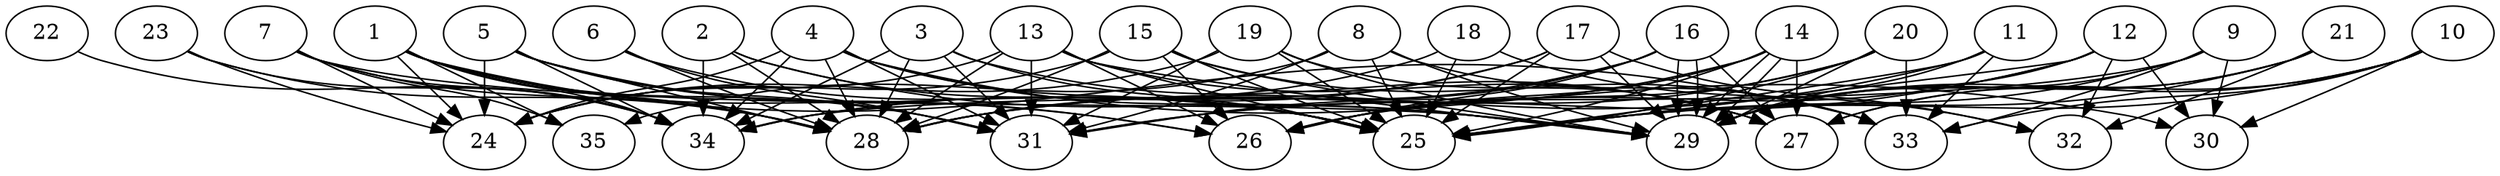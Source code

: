 // DAG (tier=3-complex, mode=compute, n=35, ccr=0.452, fat=0.875, density=0.792, regular=0.288, jump=0.211, mindata=1048576, maxdata=16777216)
// DAG automatically generated by daggen at Sun Aug 24 16:33:34 2025
// /home/ermia/Project/Environments/daggen/bin/daggen --dot --ccr 0.452 --fat 0.875 --regular 0.288 --density 0.792 --jump 0.211 --mindata 1048576 --maxdata 16777216 -n 35 
digraph G {
  1 [size="3909796951485661", alpha="0.01", expect_size="1954898475742830"]
  1 -> 24 [size ="193676391219200"]
  1 -> 26 [size ="193676391219200"]
  1 -> 28 [size ="193676391219200"]
  1 -> 31 [size ="193676391219200"]
  1 -> 33 [size ="193676391219200"]
  1 -> 34 [size ="193676391219200"]
  1 -> 35 [size ="193676391219200"]
  2 [size="4586210521513984000000", alpha="0.08", expect_size="2293105260756992000000"]
  2 -> 25 [size ="2208306298880000"]
  2 -> 28 [size ="2208306298880000"]
  2 -> 29 [size ="2208306298880000"]
  2 -> 34 [size ="2208306298880000"]
  3 [size="2632425574904832720896", alpha="0.06", expect_size="1316212787452416360448"]
  3 -> 25 [size ="1525202076827648"]
  3 -> 27 [size ="1525202076827648"]
  3 -> 28 [size ="1525202076827648"]
  3 -> 31 [size ="1525202076827648"]
  3 -> 34 [size ="1525202076827648"]
  4 [size="1651512808377036032", alpha="0.05", expect_size="825756404188518016"]
  4 -> 24 [size ="1469392407756800"]
  4 -> 25 [size ="1469392407756800"]
  4 -> 28 [size ="1469392407756800"]
  4 -> 29 [size ="1469392407756800"]
  4 -> 30 [size ="1469392407756800"]
  4 -> 31 [size ="1469392407756800"]
  4 -> 34 [size ="1469392407756800"]
  5 [size="2694996714791632896000", alpha="0.11", expect_size="1347498357395816448000"]
  5 -> 24 [size ="1549276073164800"]
  5 -> 25 [size ="1549276073164800"]
  5 -> 26 [size ="1549276073164800"]
  5 -> 28 [size ="1549276073164800"]
  5 -> 31 [size ="1549276073164800"]
  5 -> 34 [size ="1549276073164800"]
  6 [size="91804526136146336", alpha="0.15", expect_size="45902263068073168"]
  6 -> 25 [size ="72902909100032"]
  6 -> 28 [size ="72902909100032"]
  6 -> 31 [size ="72902909100032"]
  7 [size="51278867724448944", alpha="0.07", expect_size="25639433862224472"]
  7 -> 24 [size ="47038481825792"]
  7 -> 28 [size ="47038481825792"]
  7 -> 29 [size ="47038481825792"]
  7 -> 34 [size ="47038481825792"]
  7 -> 35 [size ="47038481825792"]
  8 [size="33009361939765396", alpha="0.17", expect_size="16504680969882698"]
  8 -> 25 [size ="918162035965952"]
  8 -> 29 [size ="918162035965952"]
  8 -> 31 [size ="918162035965952"]
  8 -> 33 [size ="918162035965952"]
  8 -> 35 [size ="918162035965952"]
  9 [size="477075202836564800", alpha="0.14", expect_size="238537601418282400"]
  9 -> 25 [size ="1214612464730112"]
  9 -> 29 [size ="1214612464730112"]
  9 -> 30 [size ="1214612464730112"]
  9 -> 33 [size ="1214612464730112"]
  9 -> 34 [size ="1214612464730112"]
  10 [size="666442791026372", alpha="0.16", expect_size="333221395513186"]
  10 -> 25 [size ="11463544537088"]
  10 -> 27 [size ="11463544537088"]
  10 -> 29 [size ="11463544537088"]
  10 -> 30 [size ="11463544537088"]
  10 -> 33 [size ="11463544537088"]
  11 [size="699095273691608064", alpha="0.03", expect_size="349547636845804032"]
  11 -> 25 [size ="391090192515072"]
  11 -> 28 [size ="391090192515072"]
  11 -> 29 [size ="391090192515072"]
  11 -> 33 [size ="391090192515072"]
  12 [size="4195970847833631744", alpha="0.13", expect_size="2097985423916815872"]
  12 -> 25 [size ="1626131065208832"]
  12 -> 26 [size ="1626131065208832"]
  12 -> 29 [size ="1626131065208832"]
  12 -> 30 [size ="1626131065208832"]
  12 -> 31 [size ="1626131065208832"]
  12 -> 32 [size ="1626131065208832"]
  13 [size="7994604463092900", alpha="0.11", expect_size="3997302231546450"]
  13 -> 24 [size ="449481749299200"]
  13 -> 25 [size ="449481749299200"]
  13 -> 26 [size ="449481749299200"]
  13 -> 27 [size ="449481749299200"]
  13 -> 28 [size ="449481749299200"]
  13 -> 29 [size ="449481749299200"]
  13 -> 31 [size ="449481749299200"]
  14 [size="931104867735037804544", alpha="0.13", expect_size="465552433867518902272"]
  14 -> 25 [size ="762820551507968"]
  14 -> 26 [size ="762820551507968"]
  14 -> 27 [size ="762820551507968"]
  14 -> 28 [size ="762820551507968"]
  14 -> 29 [size ="762820551507968"]
  14 -> 29 [size ="762820551507968"]
  15 [size="21811709995045484", alpha="0.05", expect_size="10905854997522742"]
  15 -> 24 [size ="993909329100800"]
  15 -> 25 [size ="993909329100800"]
  15 -> 26 [size ="993909329100800"]
  15 -> 28 [size ="993909329100800"]
  15 -> 29 [size ="993909329100800"]
  15 -> 33 [size ="993909329100800"]
  16 [size="1468008903908830208", alpha="0.09", expect_size="734004451954415104"]
  16 -> 26 [size ="1313867615436800"]
  16 -> 27 [size ="1313867615436800"]
  16 -> 28 [size ="1313867615436800"]
  16 -> 29 [size ="1313867615436800"]
  16 -> 29 [size ="1313867615436800"]
  16 -> 31 [size ="1313867615436800"]
  17 [size="2456882221999986", alpha="0.06", expect_size="1228441110999993"]
  17 -> 25 [size ="245700180836352"]
  17 -> 28 [size ="245700180836352"]
  17 -> 29 [size ="245700180836352"]
  17 -> 32 [size ="245700180836352"]
  17 -> 34 [size ="245700180836352"]
  18 [size="45968685227184392", alpha="0.06", expect_size="22984342613592196"]
  18 -> 25 [size ="1969597586604032"]
  18 -> 32 [size ="1969597586604032"]
  18 -> 34 [size ="1969597586604032"]
  19 [size="34394780005882924", alpha="0.13", expect_size="17197390002941462"]
  19 -> 24 [size ="1601696685883392"]
  19 -> 25 [size ="1601696685883392"]
  19 -> 27 [size ="1601696685883392"]
  19 -> 29 [size ="1601696685883392"]
  19 -> 31 [size ="1601696685883392"]
  20 [size="2030635682769516", alpha="0.10", expect_size="1015317841384758"]
  20 -> 25 [size ="35425301299200"]
  20 -> 26 [size ="35425301299200"]
  20 -> 29 [size ="35425301299200"]
  20 -> 31 [size ="35425301299200"]
  20 -> 33 [size ="35425301299200"]
  21 [size="7089218661671501824", alpha="0.12", expect_size="3544609330835750912"]
  21 -> 25 [size ="29522665668608"]
  21 -> 27 [size ="29522665668608"]
  21 -> 29 [size ="29522665668608"]
  21 -> 32 [size ="29522665668608"]
  22 [size="2933738391478468608000", alpha="0.10", expect_size="1466869195739234304000"]
  22 -> 34 [size ="1639472902963200"]
  23 [size="834781333061072384", alpha="0.06", expect_size="417390666530536192"]
  23 -> 24 [size ="798096493641728"]
  23 -> 28 [size ="798096493641728"]
  23 -> 34 [size ="798096493641728"]
  24 [size="862001207815088111616", alpha="0.16", expect_size="431000603907544055808"]
  25 [size="3458317966964129005568", alpha="0.17", expect_size="1729158983482064502784"]
  26 [size="3606387587375454", alpha="0.01", expect_size="1803193793687727"]
  27 [size="24753343943844248", alpha="0.11", expect_size="12376671971922124"]
  28 [size="335525891263096576", alpha="0.11", expect_size="167762945631548288"]
  29 [size="8137425087548567", alpha="0.08", expect_size="4068712543774283"]
  30 [size="10794619253888822", alpha="0.18", expect_size="5397309626944411"]
  31 [size="2260532490558730496", alpha="0.04", expect_size="1130266245279365248"]
  32 [size="750086440141778321408", alpha="0.08", expect_size="375043220070889160704"]
  33 [size="1700808567621052160", alpha="0.04", expect_size="850404283810526080"]
  34 [size="11754326356880924", alpha="0.17", expect_size="5877163178440462"]
  35 [size="4500258199579717009408", alpha="0.10", expect_size="2250129099789858504704"]
}